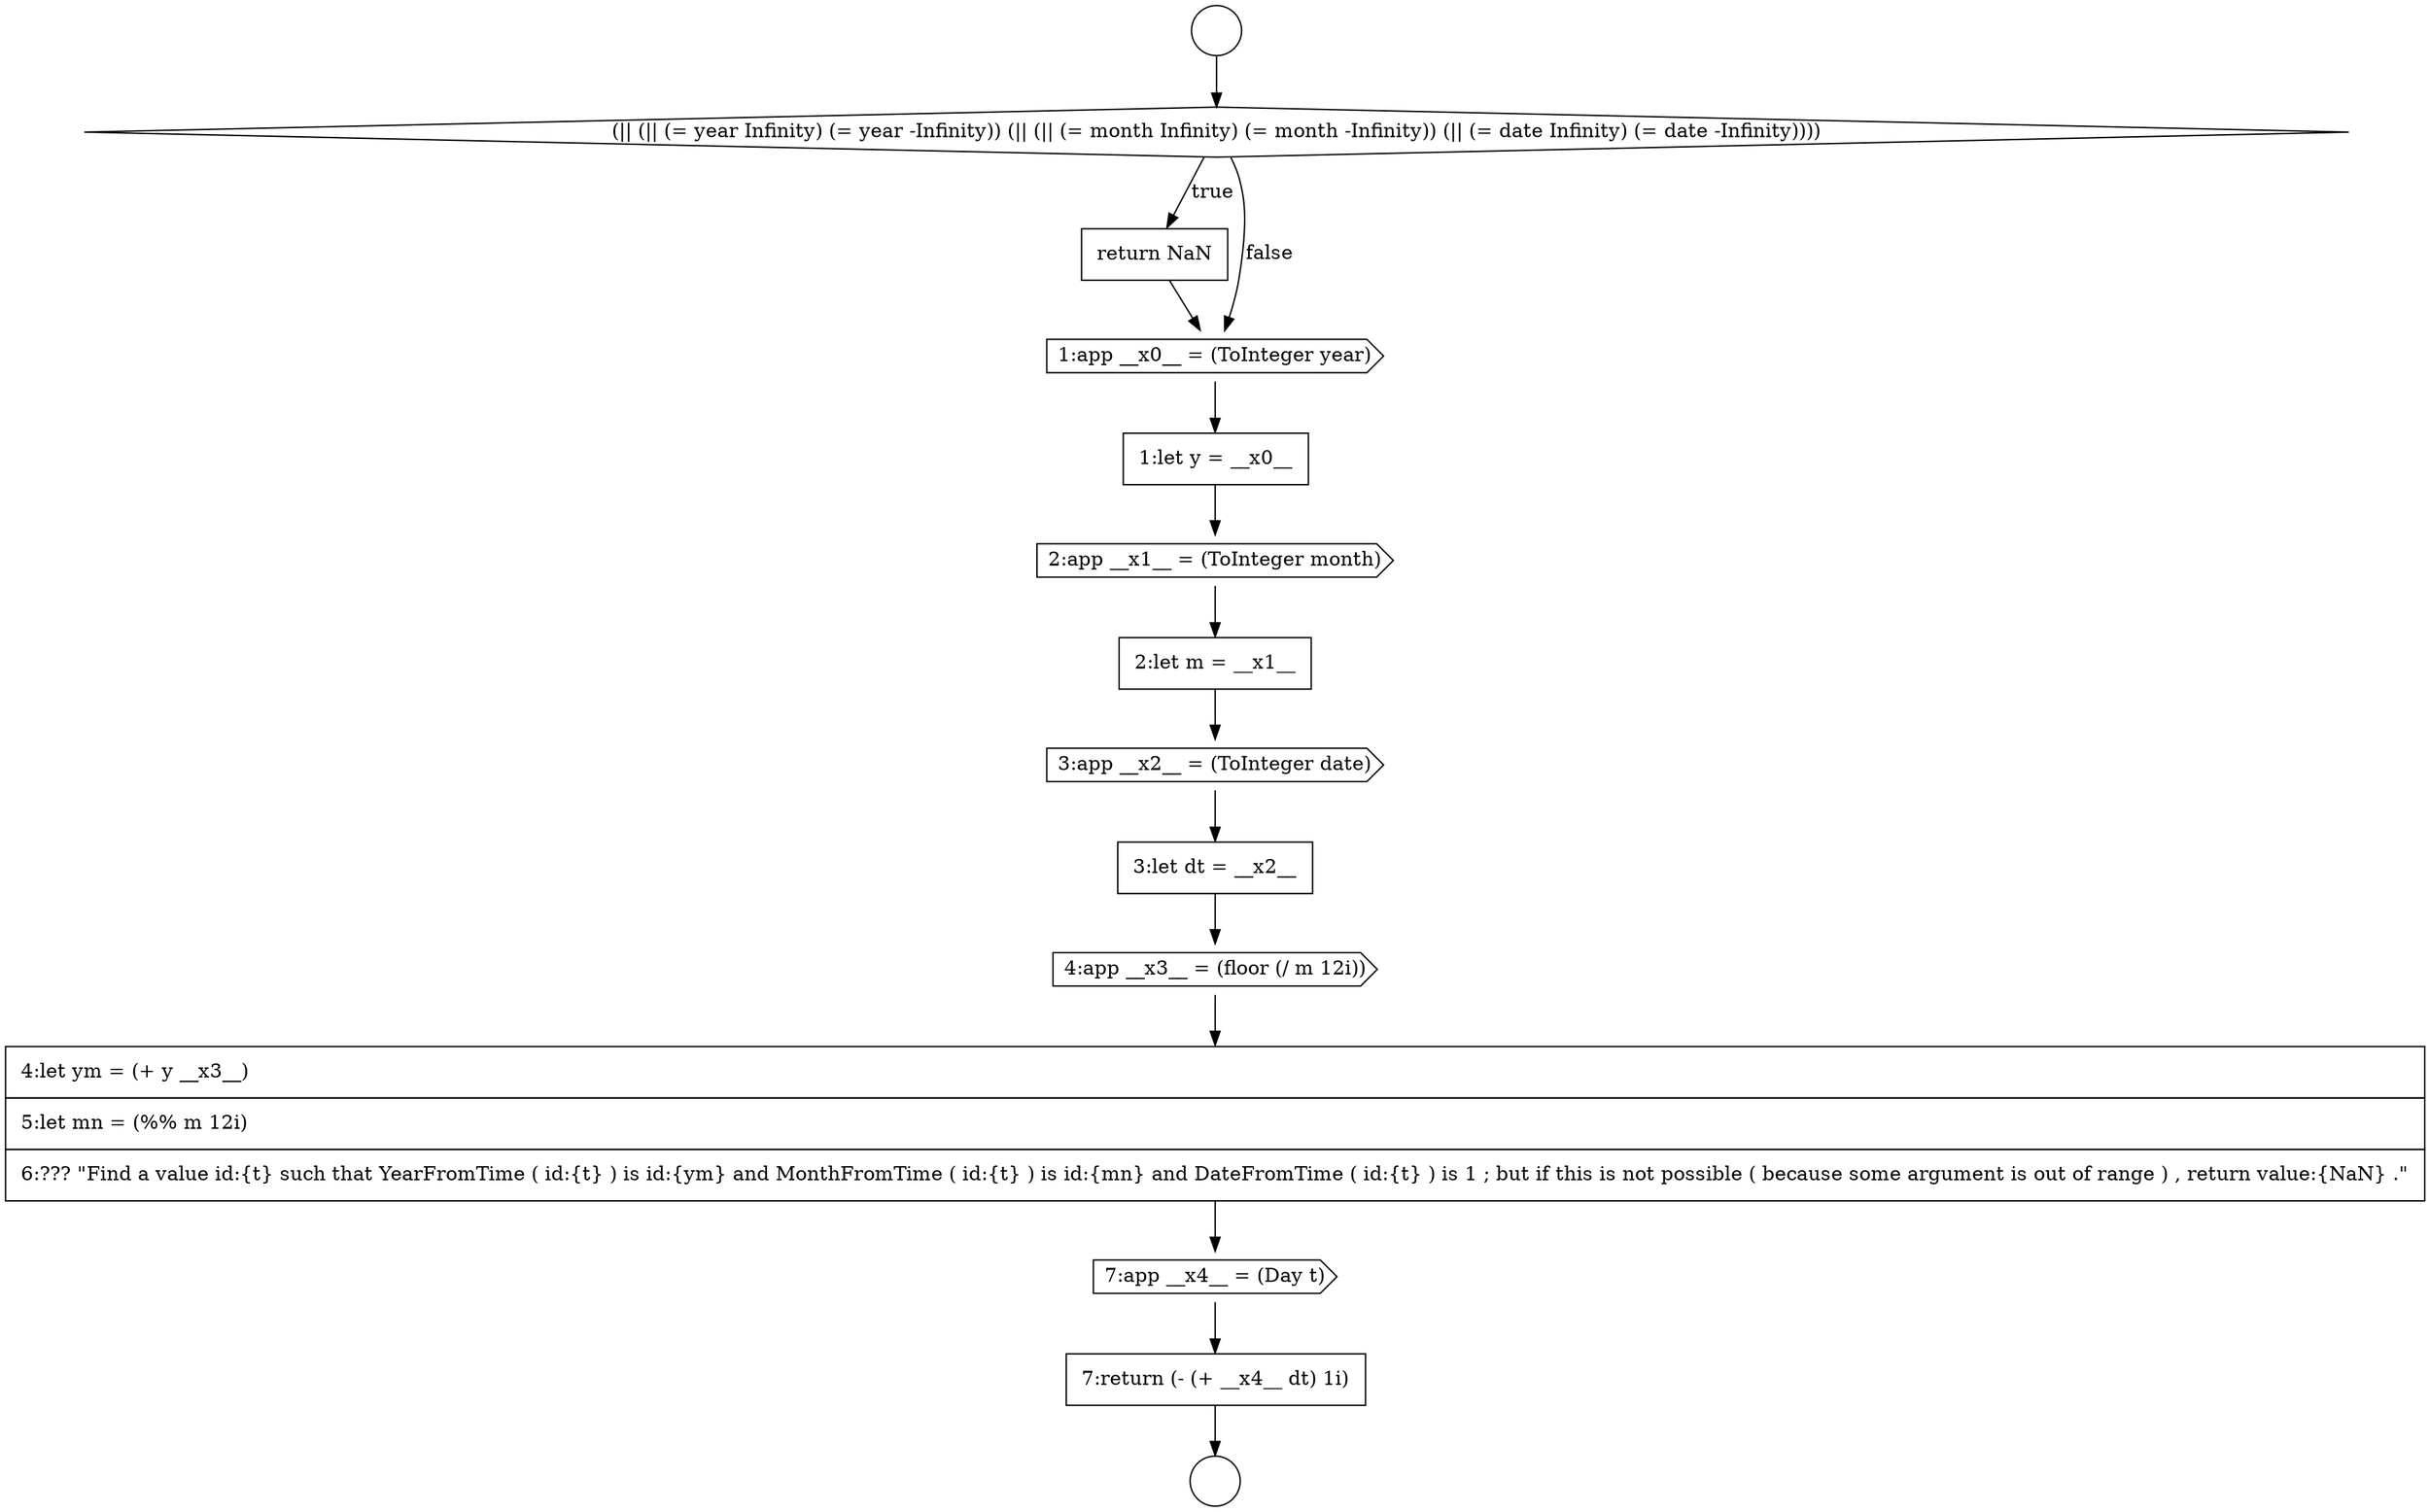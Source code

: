 digraph {
  node11068 [shape=cds, label=<<font color="black">2:app __x1__ = (ToInteger month)</font>> color="black" fillcolor="white" style=filled]
  node11064 [shape=diamond, label=<<font color="black">(|| (|| (= year Infinity) (= year -Infinity)) (|| (|| (= month Infinity) (= month -Infinity)) (|| (= date Infinity) (= date -Infinity))))</font>> color="black" fillcolor="white" style=filled]
  node11069 [shape=none, margin=0, label=<<font color="black">
    <table border="0" cellborder="1" cellspacing="0" cellpadding="10">
      <tr><td align="left">2:let m = __x1__</td></tr>
    </table>
  </font>> color="black" fillcolor="white" style=filled]
  node11074 [shape=cds, label=<<font color="black">7:app __x4__ = (Day t)</font>> color="black" fillcolor="white" style=filled]
  node11065 [shape=none, margin=0, label=<<font color="black">
    <table border="0" cellborder="1" cellspacing="0" cellpadding="10">
      <tr><td align="left">return NaN</td></tr>
    </table>
  </font>> color="black" fillcolor="white" style=filled]
  node11063 [shape=circle label=" " color="black" fillcolor="white" style=filled]
  node11070 [shape=cds, label=<<font color="black">3:app __x2__ = (ToInteger date)</font>> color="black" fillcolor="white" style=filled]
  node11073 [shape=none, margin=0, label=<<font color="black">
    <table border="0" cellborder="1" cellspacing="0" cellpadding="10">
      <tr><td align="left">4:let ym = (+ y __x3__)</td></tr>
      <tr><td align="left">5:let mn = (%% m 12i)</td></tr>
      <tr><td align="left">6:??? &quot;Find a value id:{t} such that YearFromTime ( id:{t} ) is id:{ym} and MonthFromTime ( id:{t} ) is id:{mn} and DateFromTime ( id:{t} ) is 1 ; but if this is not possible ( because some argument is out of range ) , return value:{NaN} .&quot;</td></tr>
    </table>
  </font>> color="black" fillcolor="white" style=filled]
  node11062 [shape=circle label=" " color="black" fillcolor="white" style=filled]
  node11066 [shape=cds, label=<<font color="black">1:app __x0__ = (ToInteger year)</font>> color="black" fillcolor="white" style=filled]
  node11071 [shape=none, margin=0, label=<<font color="black">
    <table border="0" cellborder="1" cellspacing="0" cellpadding="10">
      <tr><td align="left">3:let dt = __x2__</td></tr>
    </table>
  </font>> color="black" fillcolor="white" style=filled]
  node11067 [shape=none, margin=0, label=<<font color="black">
    <table border="0" cellborder="1" cellspacing="0" cellpadding="10">
      <tr><td align="left">1:let y = __x0__</td></tr>
    </table>
  </font>> color="black" fillcolor="white" style=filled]
  node11072 [shape=cds, label=<<font color="black">4:app __x3__ = (floor (/ m 12i))</font>> color="black" fillcolor="white" style=filled]
  node11075 [shape=none, margin=0, label=<<font color="black">
    <table border="0" cellborder="1" cellspacing="0" cellpadding="10">
      <tr><td align="left">7:return (- (+ __x4__ dt) 1i)</td></tr>
    </table>
  </font>> color="black" fillcolor="white" style=filled]
  node11073 -> node11074 [ color="black"]
  node11064 -> node11065 [label=<<font color="black">true</font>> color="black"]
  node11064 -> node11066 [label=<<font color="black">false</font>> color="black"]
  node11072 -> node11073 [ color="black"]
  node11074 -> node11075 [ color="black"]
  node11066 -> node11067 [ color="black"]
  node11062 -> node11064 [ color="black"]
  node11067 -> node11068 [ color="black"]
  node11065 -> node11066 [ color="black"]
  node11075 -> node11063 [ color="black"]
  node11068 -> node11069 [ color="black"]
  node11069 -> node11070 [ color="black"]
  node11071 -> node11072 [ color="black"]
  node11070 -> node11071 [ color="black"]
}
